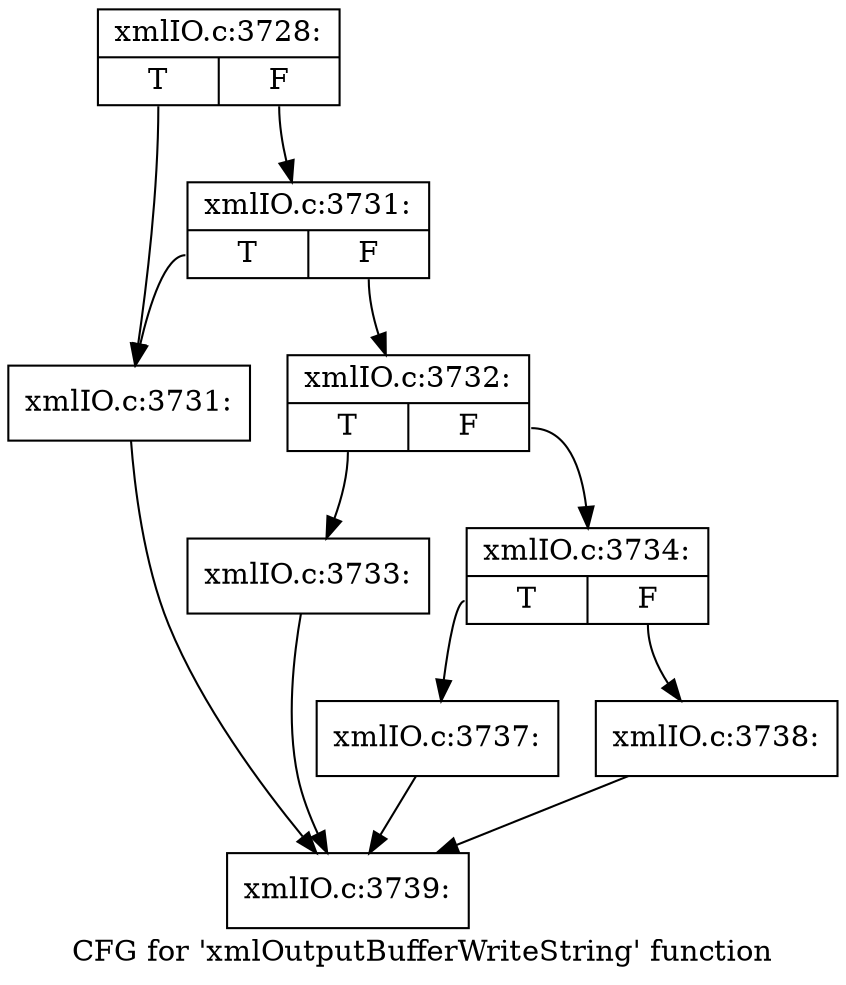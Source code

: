 digraph "CFG for 'xmlOutputBufferWriteString' function" {
	label="CFG for 'xmlOutputBufferWriteString' function";

	Node0x5338260 [shape=record,label="{xmlIO.c:3728:|{<s0>T|<s1>F}}"];
	Node0x5338260:s0 -> Node0x53410d0;
	Node0x5338260:s1 -> Node0x5341170;
	Node0x5341170 [shape=record,label="{xmlIO.c:3731:|{<s0>T|<s1>F}}"];
	Node0x5341170:s0 -> Node0x53410d0;
	Node0x5341170:s1 -> Node0x5341120;
	Node0x53410d0 [shape=record,label="{xmlIO.c:3731:}"];
	Node0x53410d0 -> Node0x5338090;
	Node0x5341120 [shape=record,label="{xmlIO.c:3732:|{<s0>T|<s1>F}}"];
	Node0x5341120:s0 -> Node0x5341960;
	Node0x5341120:s1 -> Node0x53419b0;
	Node0x5341960 [shape=record,label="{xmlIO.c:3733:}"];
	Node0x5341960 -> Node0x5338090;
	Node0x53419b0 [shape=record,label="{xmlIO.c:3734:|{<s0>T|<s1>F}}"];
	Node0x53419b0:s0 -> Node0x5342100;
	Node0x53419b0:s1 -> Node0x5342150;
	Node0x5342100 [shape=record,label="{xmlIO.c:3737:}"];
	Node0x5342100 -> Node0x5338090;
	Node0x5342150 [shape=record,label="{xmlIO.c:3738:}"];
	Node0x5342150 -> Node0x5338090;
	Node0x5338090 [shape=record,label="{xmlIO.c:3739:}"];
}
